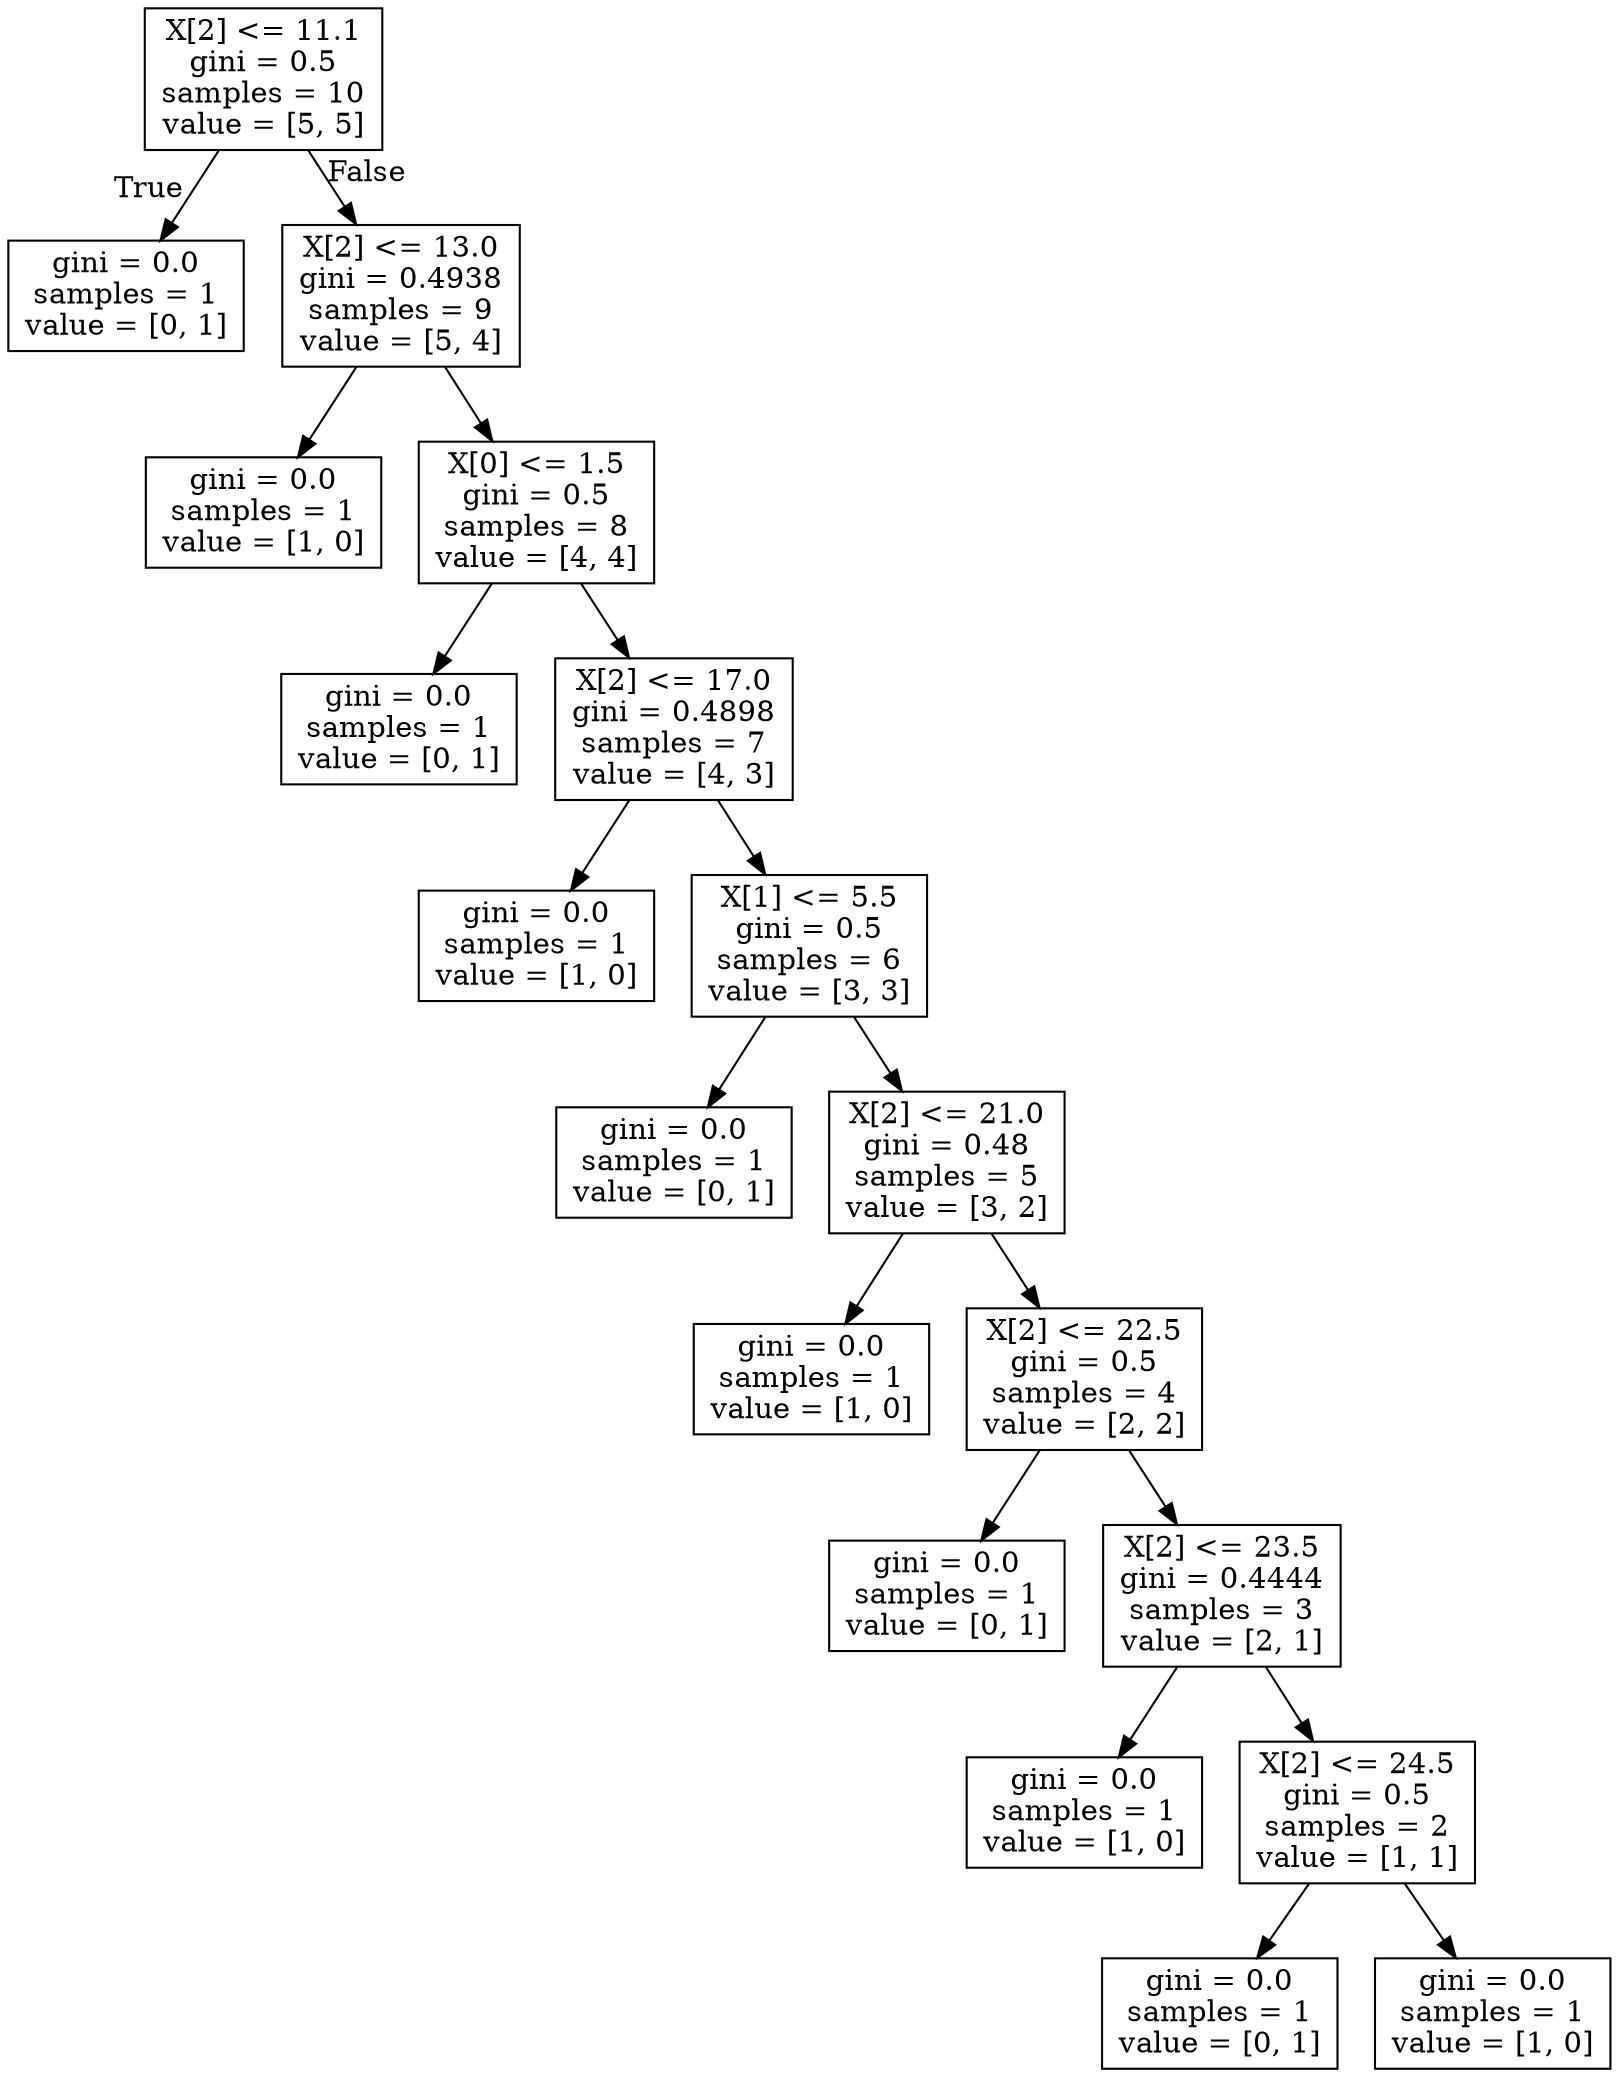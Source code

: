 digraph Tree {
node [shape=box] ;
0 [label="X[2] <= 11.1\ngini = 0.5\nsamples = 10\nvalue = [5, 5]"] ;
1 [label="gini = 0.0\nsamples = 1\nvalue = [0, 1]"] ;
0 -> 1 [labeldistance=2.5, labelangle=45, headlabel="True"] ;
2 [label="X[2] <= 13.0\ngini = 0.4938\nsamples = 9\nvalue = [5, 4]"] ;
0 -> 2 [labeldistance=2.5, labelangle=-45, headlabel="False"] ;
3 [label="gini = 0.0\nsamples = 1\nvalue = [1, 0]"] ;
2 -> 3 ;
4 [label="X[0] <= 1.5\ngini = 0.5\nsamples = 8\nvalue = [4, 4]"] ;
2 -> 4 ;
5 [label="gini = 0.0\nsamples = 1\nvalue = [0, 1]"] ;
4 -> 5 ;
6 [label="X[2] <= 17.0\ngini = 0.4898\nsamples = 7\nvalue = [4, 3]"] ;
4 -> 6 ;
7 [label="gini = 0.0\nsamples = 1\nvalue = [1, 0]"] ;
6 -> 7 ;
8 [label="X[1] <= 5.5\ngini = 0.5\nsamples = 6\nvalue = [3, 3]"] ;
6 -> 8 ;
9 [label="gini = 0.0\nsamples = 1\nvalue = [0, 1]"] ;
8 -> 9 ;
10 [label="X[2] <= 21.0\ngini = 0.48\nsamples = 5\nvalue = [3, 2]"] ;
8 -> 10 ;
11 [label="gini = 0.0\nsamples = 1\nvalue = [1, 0]"] ;
10 -> 11 ;
12 [label="X[2] <= 22.5\ngini = 0.5\nsamples = 4\nvalue = [2, 2]"] ;
10 -> 12 ;
13 [label="gini = 0.0\nsamples = 1\nvalue = [0, 1]"] ;
12 -> 13 ;
14 [label="X[2] <= 23.5\ngini = 0.4444\nsamples = 3\nvalue = [2, 1]"] ;
12 -> 14 ;
15 [label="gini = 0.0\nsamples = 1\nvalue = [1, 0]"] ;
14 -> 15 ;
16 [label="X[2] <= 24.5\ngini = 0.5\nsamples = 2\nvalue = [1, 1]"] ;
14 -> 16 ;
17 [label="gini = 0.0\nsamples = 1\nvalue = [0, 1]"] ;
16 -> 17 ;
18 [label="gini = 0.0\nsamples = 1\nvalue = [1, 0]"] ;
16 -> 18 ;
}